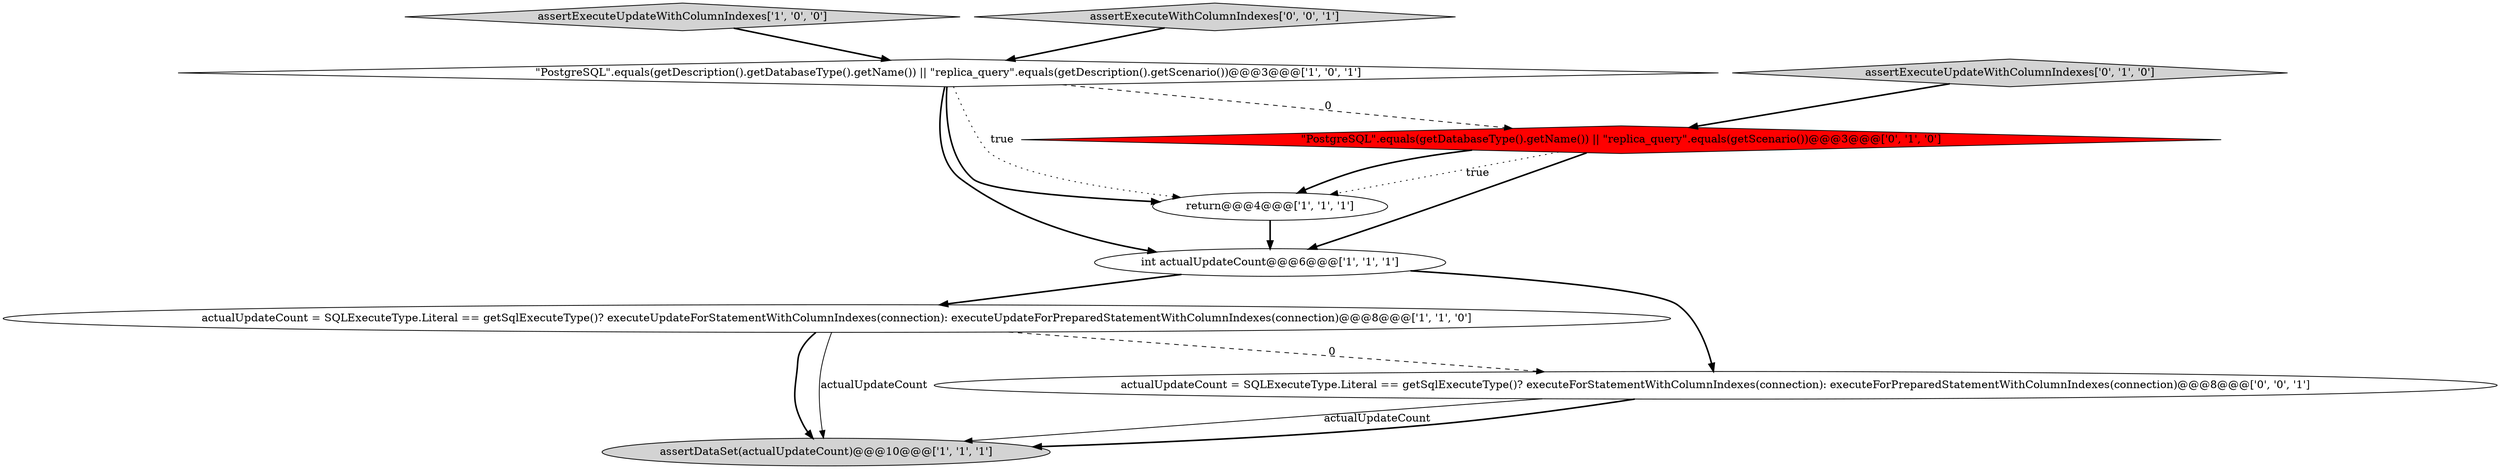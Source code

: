 digraph {
2 [style = filled, label = "assertExecuteUpdateWithColumnIndexes['1', '0', '0']", fillcolor = lightgray, shape = diamond image = "AAA0AAABBB1BBB"];
4 [style = filled, label = "\"PostgreSQL\".equals(getDescription().getDatabaseType().getName()) || \"replica_query\".equals(getDescription().getScenario())@@@3@@@['1', '0', '1']", fillcolor = white, shape = diamond image = "AAA0AAABBB1BBB"];
9 [style = filled, label = "assertExecuteWithColumnIndexes['0', '0', '1']", fillcolor = lightgray, shape = diamond image = "AAA0AAABBB3BBB"];
1 [style = filled, label = "int actualUpdateCount@@@6@@@['1', '1', '1']", fillcolor = white, shape = ellipse image = "AAA0AAABBB1BBB"];
5 [style = filled, label = "actualUpdateCount = SQLExecuteType.Literal == getSqlExecuteType()? executeUpdateForStatementWithColumnIndexes(connection): executeUpdateForPreparedStatementWithColumnIndexes(connection)@@@8@@@['1', '1', '0']", fillcolor = white, shape = ellipse image = "AAA0AAABBB1BBB"];
6 [style = filled, label = "assertExecuteUpdateWithColumnIndexes['0', '1', '0']", fillcolor = lightgray, shape = diamond image = "AAA0AAABBB2BBB"];
8 [style = filled, label = "actualUpdateCount = SQLExecuteType.Literal == getSqlExecuteType()? executeForStatementWithColumnIndexes(connection): executeForPreparedStatementWithColumnIndexes(connection)@@@8@@@['0', '0', '1']", fillcolor = white, shape = ellipse image = "AAA0AAABBB3BBB"];
0 [style = filled, label = "return@@@4@@@['1', '1', '1']", fillcolor = white, shape = ellipse image = "AAA0AAABBB1BBB"];
3 [style = filled, label = "assertDataSet(actualUpdateCount)@@@10@@@['1', '1', '1']", fillcolor = lightgray, shape = ellipse image = "AAA0AAABBB1BBB"];
7 [style = filled, label = "\"PostgreSQL\".equals(getDatabaseType().getName()) || \"replica_query\".equals(getScenario())@@@3@@@['0', '1', '0']", fillcolor = red, shape = diamond image = "AAA1AAABBB2BBB"];
1->5 [style = bold, label=""];
5->3 [style = bold, label=""];
5->8 [style = dashed, label="0"];
8->3 [style = solid, label="actualUpdateCount"];
4->1 [style = bold, label=""];
7->0 [style = bold, label=""];
7->1 [style = bold, label=""];
1->8 [style = bold, label=""];
4->0 [style = bold, label=""];
6->7 [style = bold, label=""];
7->0 [style = dotted, label="true"];
2->4 [style = bold, label=""];
5->3 [style = solid, label="actualUpdateCount"];
0->1 [style = bold, label=""];
4->7 [style = dashed, label="0"];
9->4 [style = bold, label=""];
4->0 [style = dotted, label="true"];
8->3 [style = bold, label=""];
}
